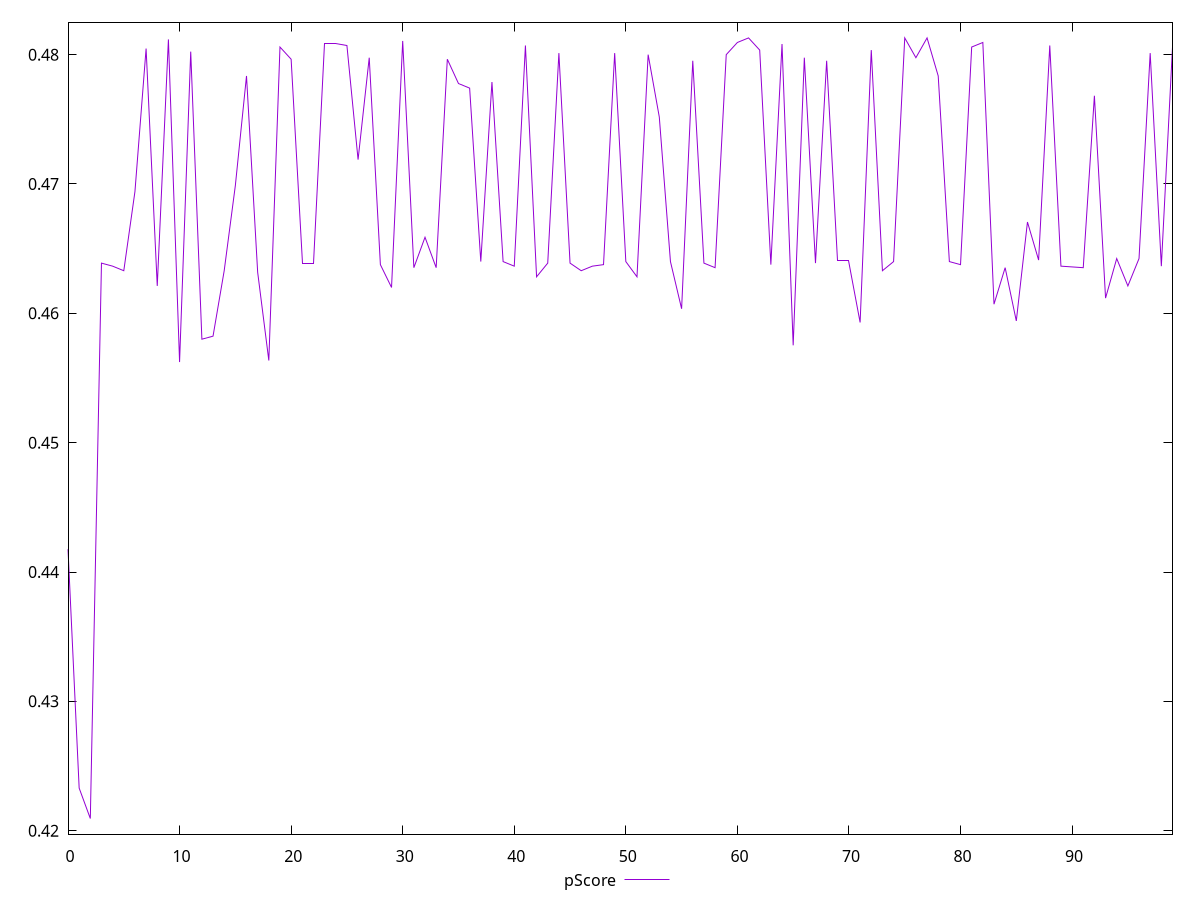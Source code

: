 reset

$pScore <<EOF
0 0.44176470588235295
1 0.4232941176470588
2 0.42094117647058826
3 0.46388235294117647
4 0.4636470588235294
5 0.4632941176470588
6 0.46941176470588236
7 0.4804705882352941
8 0.4621176470588235
9 0.4811764705882353
10 0.45623529411764707
11 0.48023529411764704
12 0.458
13 0.4582352941176471
14 0.4632941176470588
15 0.4698823529411765
16 0.4783529411764706
17 0.4631764705882353
18 0.4563529411764706
19 0.48058823529411765
20 0.4796470588235294
21 0.46388235294117647
22 0.46388235294117647
23 0.4808235294117647
24 0.4808235294117647
25 0.4807058823529412
26 0.4718823529411765
27 0.4797647058823529
28 0.46376470588235297
29 0.462
30 0.48105882352941176
31 0.46352941176470586
32 0.46588235294117647
33 0.46352941176470586
34 0.4796470588235294
35 0.4777647058823529
36 0.47741176470588237
37 0.46399999999999997
38 0.4778823529411765
39 0.46399999999999997
40 0.4636470588235294
41 0.4807058823529412
42 0.4628235294117647
43 0.46388235294117647
44 0.48011764705882354
45 0.46388235294117647
46 0.4632941176470588
47 0.4636470588235294
48 0.46376470588235297
49 0.48011764705882354
50 0.46399999999999997
51 0.4628235294117647
52 0.48
53 0.4751764705882353
54 0.46399999999999997
55 0.4603529411764706
56 0.47952941176470587
57 0.46388235294117647
58 0.46352941176470586
59 0.48
60 0.4809411764705882
61 0.4812941176470588
62 0.4803529411764706
63 0.46376470588235297
64 0.4808235294117647
65 0.45752941176470585
66 0.4797647058823529
67 0.46388235294117647
68 0.47952941176470587
69 0.4641176470588235
70 0.4641176470588235
71 0.45929411764705885
72 0.4803529411764706
73 0.4632941176470588
74 0.46399999999999997
75 0.4812941176470588
76 0.4797647058823529
77 0.4812941176470588
78 0.4783529411764706
79 0.46399999999999997
80 0.46376470588235297
81 0.48058823529411765
82 0.4809411764705882
83 0.4607058823529412
84 0.46352941176470586
85 0.45941176470588235
86 0.46705882352941175
87 0.4641176470588235
88 0.4807058823529412
89 0.4636470588235294
91 0.46352941176470586
92 0.4768235294117647
93 0.4611764705882353
94 0.4642352941176471
95 0.4621176470588235
96 0.4642352941176471
97 0.48011764705882354
98 0.4636470588235294
99 0.48058823529411765
EOF

set key outside below
set xrange [0:99]
set yrange [0.41973411764705887:0.4825011764705882]
set trange [0.41973411764705887:0.4825011764705882]
set terminal svg size 640, 500 enhanced background rgb 'white'
set output "report/report_00029_2021-02-24T13-36-40.390Z/uses-rel-preload/samples/card/pScore/values.svg"

plot $pScore title "pScore" with line

reset
